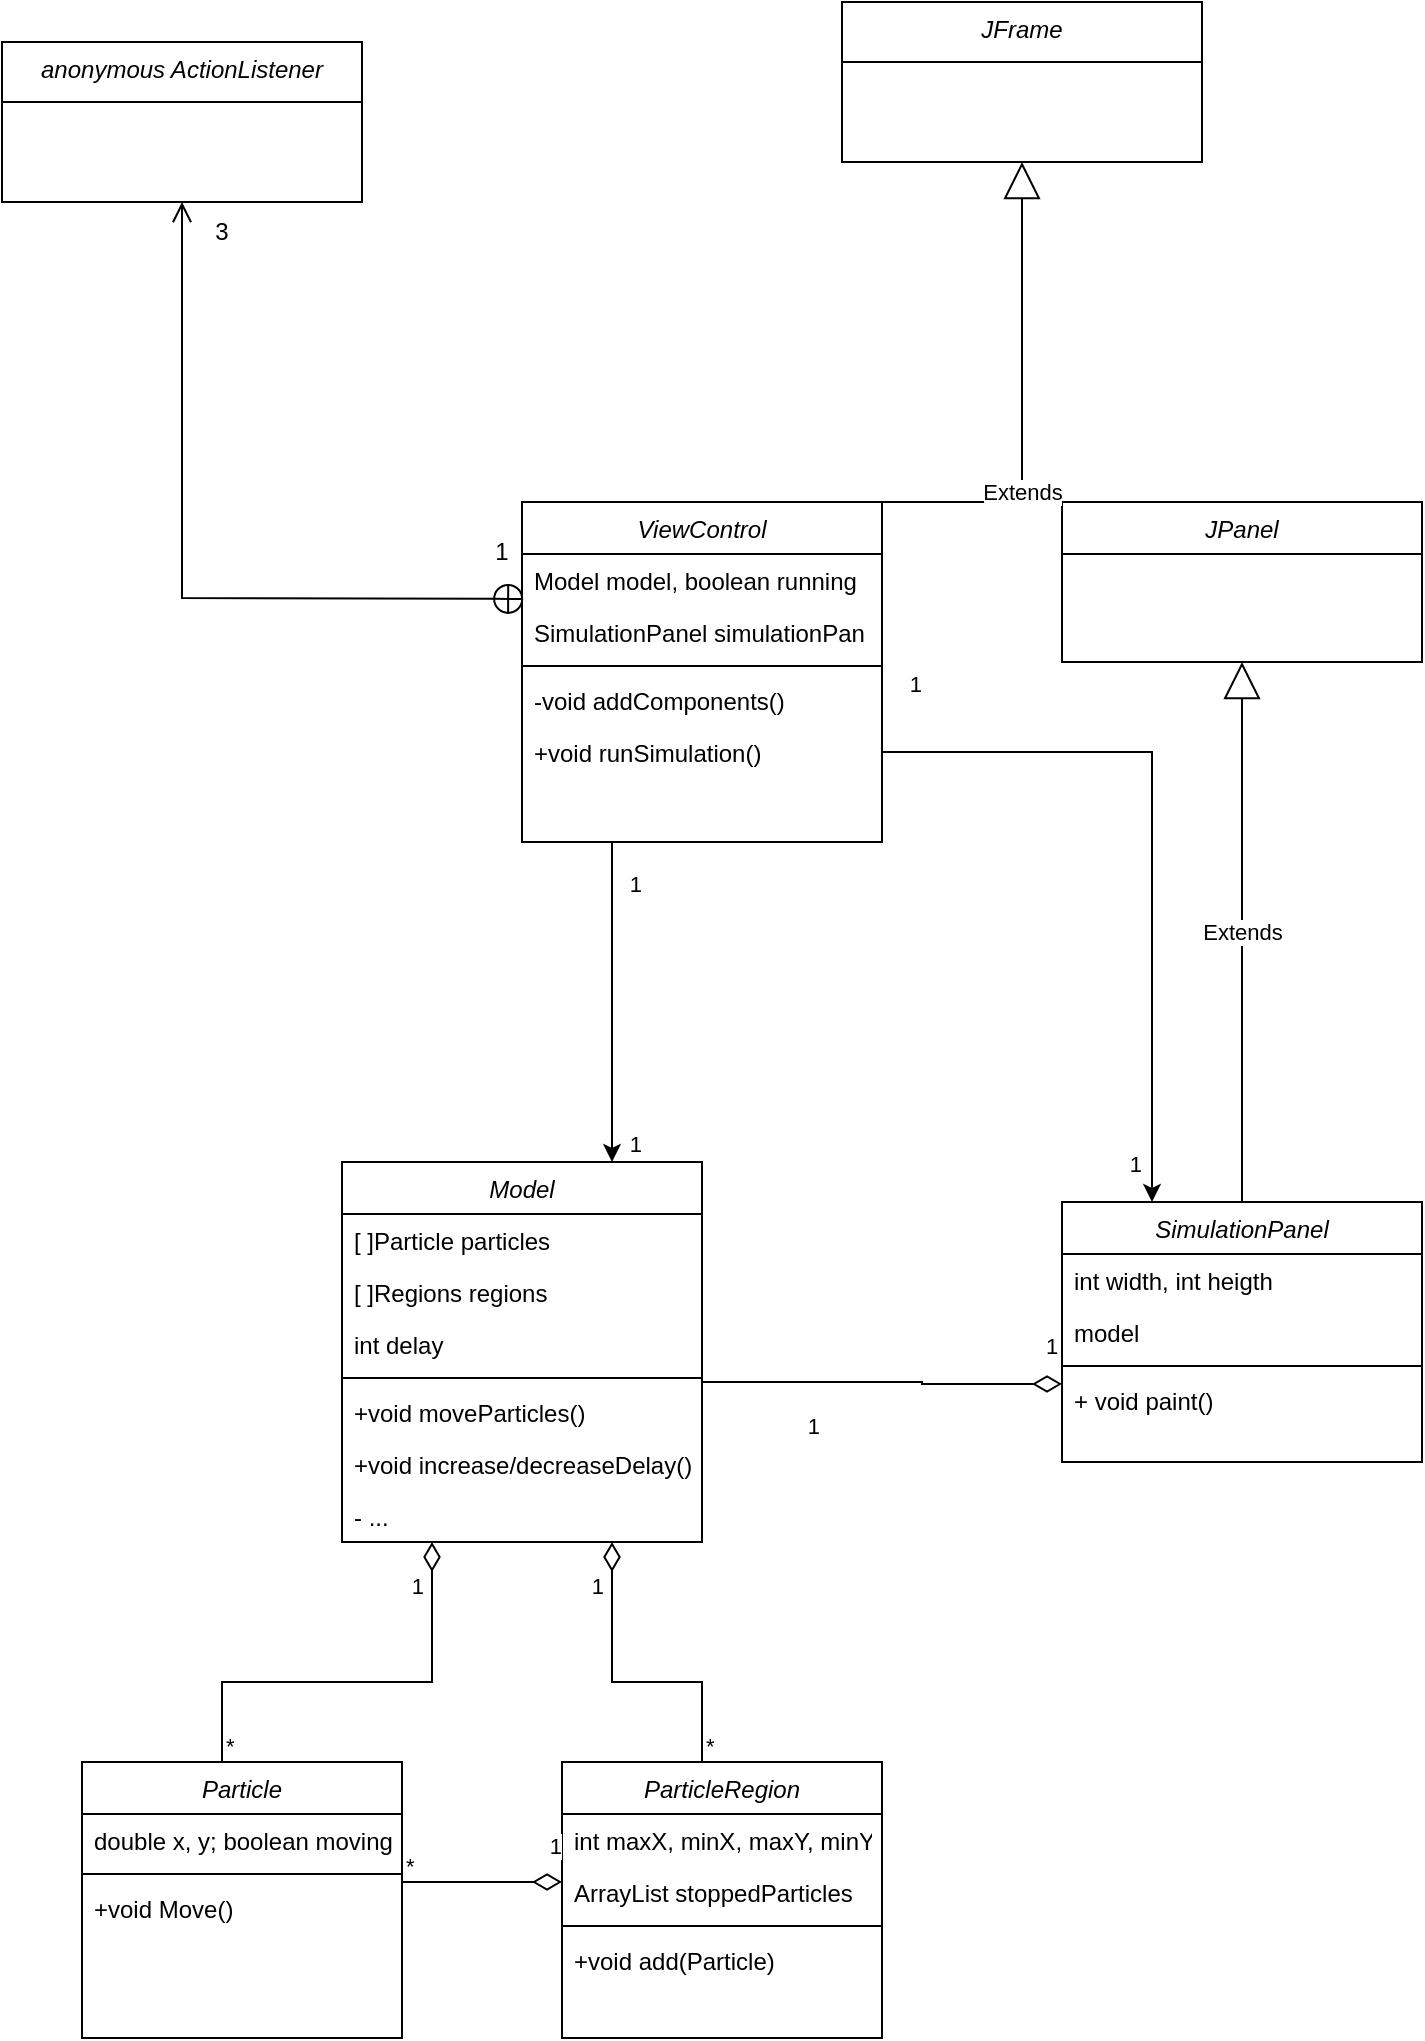 <mxfile version="20.6.0" type="github">
  <diagram id="g2AqXhKXVD_ZB5x05iRY" name="Page-1">
    <mxGraphModel dx="983" dy="1844" grid="1" gridSize="10" guides="1" tooltips="1" connect="1" arrows="1" fold="1" page="1" pageScale="1" pageWidth="827" pageHeight="1169" math="0" shadow="0">
      <root>
        <mxCell id="0" />
        <mxCell id="1" parent="0" />
        <mxCell id="_XKiu6Uh6pyvuRwER4Hc-1" value="Particle&#xa;" style="swimlane;fontStyle=2;align=center;verticalAlign=top;childLayout=stackLayout;horizontal=1;startSize=26;horizontalStack=0;resizeParent=1;resizeLast=0;collapsible=1;marginBottom=0;rounded=0;shadow=0;strokeWidth=1;" vertex="1" parent="1">
          <mxGeometry x="99" y="-250" width="160" height="138" as="geometry">
            <mxRectangle x="230" y="140" width="160" height="26" as="alternateBounds" />
          </mxGeometry>
        </mxCell>
        <mxCell id="_XKiu6Uh6pyvuRwER4Hc-35" value="" style="endArrow=diamondThin;html=1;edgeStyle=orthogonalEdgeStyle;rounded=0;entryX=0.25;entryY=1;entryDx=0;entryDy=0;endFill=0;strokeWidth=1;endSize=12;" edge="1" parent="_XKiu6Uh6pyvuRwER4Hc-1" target="_XKiu6Uh6pyvuRwER4Hc-24">
          <mxGeometry relative="1" as="geometry">
            <mxPoint x="70" as="sourcePoint" />
            <mxPoint x="150" y="-90" as="targetPoint" />
            <Array as="points">
              <mxPoint x="70" y="-40" />
              <mxPoint x="175" y="-40" />
            </Array>
          </mxGeometry>
        </mxCell>
        <mxCell id="_XKiu6Uh6pyvuRwER4Hc-36" value="*" style="edgeLabel;resizable=0;html=1;align=left;verticalAlign=bottom;" connectable="0" vertex="1" parent="_XKiu6Uh6pyvuRwER4Hc-35">
          <mxGeometry x="-1" relative="1" as="geometry" />
        </mxCell>
        <mxCell id="_XKiu6Uh6pyvuRwER4Hc-37" value="1" style="edgeLabel;resizable=0;html=1;align=right;verticalAlign=bottom;" connectable="0" vertex="1" parent="_XKiu6Uh6pyvuRwER4Hc-35">
          <mxGeometry x="1" relative="1" as="geometry">
            <mxPoint x="-4" y="30" as="offset" />
          </mxGeometry>
        </mxCell>
        <mxCell id="_XKiu6Uh6pyvuRwER4Hc-2" value="double x, y; boolean moving " style="text;align=left;verticalAlign=top;spacingLeft=4;spacingRight=4;overflow=hidden;rotatable=0;points=[[0,0.5],[1,0.5]];portConstraint=eastwest;" vertex="1" parent="_XKiu6Uh6pyvuRwER4Hc-1">
          <mxGeometry y="26" width="160" height="26" as="geometry" />
        </mxCell>
        <mxCell id="_XKiu6Uh6pyvuRwER4Hc-5" value="" style="line;html=1;strokeWidth=1;align=left;verticalAlign=middle;spacingTop=-1;spacingLeft=3;spacingRight=3;rotatable=0;labelPosition=right;points=[];portConstraint=eastwest;" vertex="1" parent="_XKiu6Uh6pyvuRwER4Hc-1">
          <mxGeometry y="52" width="160" height="8" as="geometry" />
        </mxCell>
        <mxCell id="_XKiu6Uh6pyvuRwER4Hc-6" value="+void Move()" style="text;align=left;verticalAlign=top;spacingLeft=4;spacingRight=4;overflow=hidden;rotatable=0;points=[[0,0.5],[1,0.5]];portConstraint=eastwest;" vertex="1" parent="_XKiu6Uh6pyvuRwER4Hc-1">
          <mxGeometry y="60" width="160" height="26" as="geometry" />
        </mxCell>
        <mxCell id="_XKiu6Uh6pyvuRwER4Hc-7" value="ParticleRegion" style="swimlane;fontStyle=2;align=center;verticalAlign=top;childLayout=stackLayout;horizontal=1;startSize=26;horizontalStack=0;resizeParent=1;resizeLast=0;collapsible=1;marginBottom=0;rounded=0;shadow=0;strokeWidth=1;" vertex="1" parent="1">
          <mxGeometry x="339" y="-250" width="160" height="138" as="geometry">
            <mxRectangle x="230" y="140" width="160" height="26" as="alternateBounds" />
          </mxGeometry>
        </mxCell>
        <mxCell id="_XKiu6Uh6pyvuRwER4Hc-8" value="int maxX, minX, maxY, minY&#xa;" style="text;align=left;verticalAlign=top;spacingLeft=4;spacingRight=4;overflow=hidden;rotatable=0;points=[[0,0.5],[1,0.5]];portConstraint=eastwest;" vertex="1" parent="_XKiu6Uh6pyvuRwER4Hc-7">
          <mxGeometry y="26" width="160" height="26" as="geometry" />
        </mxCell>
        <mxCell id="_XKiu6Uh6pyvuRwER4Hc-11" value="ArrayList stoppedParticles" style="text;align=left;verticalAlign=top;spacingLeft=4;spacingRight=4;overflow=hidden;rotatable=0;points=[[0,0.5],[1,0.5]];portConstraint=eastwest;" vertex="1" parent="_XKiu6Uh6pyvuRwER4Hc-7">
          <mxGeometry y="52" width="160" height="26" as="geometry" />
        </mxCell>
        <mxCell id="_XKiu6Uh6pyvuRwER4Hc-9" value="" style="line;html=1;strokeWidth=1;align=left;verticalAlign=middle;spacingTop=-1;spacingLeft=3;spacingRight=3;rotatable=0;labelPosition=right;points=[];portConstraint=eastwest;" vertex="1" parent="_XKiu6Uh6pyvuRwER4Hc-7">
          <mxGeometry y="78" width="160" height="8" as="geometry" />
        </mxCell>
        <mxCell id="_XKiu6Uh6pyvuRwER4Hc-10" value="+void add(Particle)" style="text;align=left;verticalAlign=top;spacingLeft=4;spacingRight=4;overflow=hidden;rotatable=0;points=[[0,0.5],[1,0.5]];portConstraint=eastwest;" vertex="1" parent="_XKiu6Uh6pyvuRwER4Hc-7">
          <mxGeometry y="86" width="160" height="26" as="geometry" />
        </mxCell>
        <mxCell id="_XKiu6Uh6pyvuRwER4Hc-21" value="" style="endArrow=diamondThin;html=1;edgeStyle=orthogonalEdgeStyle;rounded=0;endFill=0;endSize=12;" edge="1" parent="1">
          <mxGeometry relative="1" as="geometry">
            <mxPoint x="259" y="-190" as="sourcePoint" />
            <mxPoint x="339" y="-190" as="targetPoint" />
          </mxGeometry>
        </mxCell>
        <mxCell id="_XKiu6Uh6pyvuRwER4Hc-22" value="* " style="edgeLabel;resizable=0;html=1;align=left;verticalAlign=bottom;" connectable="0" vertex="1" parent="_XKiu6Uh6pyvuRwER4Hc-21">
          <mxGeometry x="-1" relative="1" as="geometry" />
        </mxCell>
        <mxCell id="_XKiu6Uh6pyvuRwER4Hc-23" value="1" style="edgeLabel;resizable=0;html=1;align=right;verticalAlign=bottom;" connectable="0" vertex="1" parent="_XKiu6Uh6pyvuRwER4Hc-21">
          <mxGeometry x="1" relative="1" as="geometry">
            <mxPoint y="-10" as="offset" />
          </mxGeometry>
        </mxCell>
        <mxCell id="_XKiu6Uh6pyvuRwER4Hc-24" value="Model&#xa;" style="swimlane;fontStyle=2;align=center;verticalAlign=top;childLayout=stackLayout;horizontal=1;startSize=26;horizontalStack=0;resizeParent=1;resizeLast=0;collapsible=1;marginBottom=0;rounded=0;shadow=0;strokeWidth=1;" vertex="1" parent="1">
          <mxGeometry x="229" y="-550" width="180" height="190" as="geometry">
            <mxRectangle x="230" y="140" width="160" height="26" as="alternateBounds" />
          </mxGeometry>
        </mxCell>
        <mxCell id="_XKiu6Uh6pyvuRwER4Hc-25" value="[ ]Particle particles" style="text;align=left;verticalAlign=top;spacingLeft=4;spacingRight=4;overflow=hidden;rotatable=0;points=[[0,0.5],[1,0.5]];portConstraint=eastwest;" vertex="1" parent="_XKiu6Uh6pyvuRwER4Hc-24">
          <mxGeometry y="26" width="180" height="26" as="geometry" />
        </mxCell>
        <mxCell id="_XKiu6Uh6pyvuRwER4Hc-26" value="[ ]Regions regions&#xa;" style="text;align=left;verticalAlign=top;spacingLeft=4;spacingRight=4;overflow=hidden;rotatable=0;points=[[0,0.5],[1,0.5]];portConstraint=eastwest;rounded=0;shadow=0;html=0;" vertex="1" parent="_XKiu6Uh6pyvuRwER4Hc-24">
          <mxGeometry y="52" width="180" height="26" as="geometry" />
        </mxCell>
        <mxCell id="_XKiu6Uh6pyvuRwER4Hc-27" value="int delay" style="text;align=left;verticalAlign=top;spacingLeft=4;spacingRight=4;overflow=hidden;rotatable=0;points=[[0,0.5],[1,0.5]];portConstraint=eastwest;rounded=0;shadow=0;html=0;" vertex="1" parent="_XKiu6Uh6pyvuRwER4Hc-24">
          <mxGeometry y="78" width="180" height="26" as="geometry" />
        </mxCell>
        <mxCell id="_XKiu6Uh6pyvuRwER4Hc-28" value="" style="line;html=1;strokeWidth=1;align=left;verticalAlign=middle;spacingTop=-1;spacingLeft=3;spacingRight=3;rotatable=0;labelPosition=right;points=[];portConstraint=eastwest;" vertex="1" parent="_XKiu6Uh6pyvuRwER4Hc-24">
          <mxGeometry y="104" width="180" height="8" as="geometry" />
        </mxCell>
        <mxCell id="_XKiu6Uh6pyvuRwER4Hc-29" value="+void moveParticles()" style="text;align=left;verticalAlign=top;spacingLeft=4;spacingRight=4;overflow=hidden;rotatable=0;points=[[0,0.5],[1,0.5]];portConstraint=eastwest;" vertex="1" parent="_XKiu6Uh6pyvuRwER4Hc-24">
          <mxGeometry y="112" width="180" height="26" as="geometry" />
        </mxCell>
        <mxCell id="_XKiu6Uh6pyvuRwER4Hc-30" value="+void increase/decreaseDelay()" style="text;align=left;verticalAlign=top;spacingLeft=4;spacingRight=4;overflow=hidden;rotatable=0;points=[[0,0.5],[1,0.5]];portConstraint=eastwest;" vertex="1" parent="_XKiu6Uh6pyvuRwER4Hc-24">
          <mxGeometry y="138" width="180" height="26" as="geometry" />
        </mxCell>
        <mxCell id="_XKiu6Uh6pyvuRwER4Hc-92" value="- ... " style="text;align=left;verticalAlign=top;spacingLeft=4;spacingRight=4;overflow=hidden;rotatable=0;points=[[0,0.5],[1,0.5]];portConstraint=eastwest;" vertex="1" parent="_XKiu6Uh6pyvuRwER4Hc-24">
          <mxGeometry y="164" width="180" height="26" as="geometry" />
        </mxCell>
        <mxCell id="_XKiu6Uh6pyvuRwER4Hc-38" value="" style="endArrow=diamondThin;html=1;edgeStyle=orthogonalEdgeStyle;rounded=0;startArrow=none;startFill=0;endFill=0;endSize=12;startSize=8;" edge="1" parent="1">
          <mxGeometry relative="1" as="geometry">
            <mxPoint x="409" y="-250" as="sourcePoint" />
            <mxPoint x="364" y="-360" as="targetPoint" />
            <Array as="points">
              <mxPoint x="409" y="-290" />
              <mxPoint x="364" y="-290" />
              <mxPoint x="364" y="-360" />
            </Array>
          </mxGeometry>
        </mxCell>
        <mxCell id="_XKiu6Uh6pyvuRwER4Hc-39" value="*" style="edgeLabel;resizable=0;html=1;align=left;verticalAlign=bottom;" connectable="0" vertex="1" parent="_XKiu6Uh6pyvuRwER4Hc-38">
          <mxGeometry x="-1" relative="1" as="geometry" />
        </mxCell>
        <mxCell id="_XKiu6Uh6pyvuRwER4Hc-40" value="1" style="edgeLabel;resizable=0;html=1;align=right;verticalAlign=bottom;" connectable="0" vertex="1" parent="_XKiu6Uh6pyvuRwER4Hc-38">
          <mxGeometry x="1" relative="1" as="geometry">
            <mxPoint x="-4" y="30" as="offset" />
          </mxGeometry>
        </mxCell>
        <mxCell id="_XKiu6Uh6pyvuRwER4Hc-41" value="SimulationPanel&#xa;" style="swimlane;fontStyle=2;align=center;verticalAlign=top;childLayout=stackLayout;horizontal=1;startSize=26;horizontalStack=0;resizeParent=1;resizeLast=0;collapsible=1;marginBottom=0;rounded=0;shadow=0;strokeWidth=1;" vertex="1" parent="1">
          <mxGeometry x="589" y="-530" width="180" height="130" as="geometry">
            <mxRectangle x="230" y="140" width="160" height="26" as="alternateBounds" />
          </mxGeometry>
        </mxCell>
        <mxCell id="_XKiu6Uh6pyvuRwER4Hc-42" value="int width, int heigth" style="text;align=left;verticalAlign=top;spacingLeft=4;spacingRight=4;overflow=hidden;rotatable=0;points=[[0,0.5],[1,0.5]];portConstraint=eastwest;" vertex="1" parent="_XKiu6Uh6pyvuRwER4Hc-41">
          <mxGeometry y="26" width="180" height="26" as="geometry" />
        </mxCell>
        <mxCell id="_XKiu6Uh6pyvuRwER4Hc-43" value="model" style="text;align=left;verticalAlign=top;spacingLeft=4;spacingRight=4;overflow=hidden;rotatable=0;points=[[0,0.5],[1,0.5]];portConstraint=eastwest;rounded=0;shadow=0;html=0;" vertex="1" parent="_XKiu6Uh6pyvuRwER4Hc-41">
          <mxGeometry y="52" width="180" height="26" as="geometry" />
        </mxCell>
        <mxCell id="_XKiu6Uh6pyvuRwER4Hc-45" value="" style="line;html=1;strokeWidth=1;align=left;verticalAlign=middle;spacingTop=-1;spacingLeft=3;spacingRight=3;rotatable=0;labelPosition=right;points=[];portConstraint=eastwest;" vertex="1" parent="_XKiu6Uh6pyvuRwER4Hc-41">
          <mxGeometry y="78" width="180" height="8" as="geometry" />
        </mxCell>
        <mxCell id="_XKiu6Uh6pyvuRwER4Hc-46" value="+ void paint()" style="text;align=left;verticalAlign=top;spacingLeft=4;spacingRight=4;overflow=hidden;rotatable=0;points=[[0,0.5],[1,0.5]];portConstraint=eastwest;" vertex="1" parent="_XKiu6Uh6pyvuRwER4Hc-41">
          <mxGeometry y="86" width="180" height="26" as="geometry" />
        </mxCell>
        <mxCell id="_XKiu6Uh6pyvuRwER4Hc-48" value="JPanel&#xa;" style="swimlane;fontStyle=2;align=center;verticalAlign=top;childLayout=stackLayout;horizontal=1;startSize=26;horizontalStack=0;resizeParent=1;resizeLast=0;collapsible=1;marginBottom=0;rounded=0;shadow=0;strokeWidth=1;" vertex="1" parent="1">
          <mxGeometry x="589" y="-880" width="180" height="80" as="geometry">
            <mxRectangle x="230" y="140" width="160" height="26" as="alternateBounds" />
          </mxGeometry>
        </mxCell>
        <mxCell id="_XKiu6Uh6pyvuRwER4Hc-57" value="" style="endArrow=none;html=1;edgeStyle=orthogonalEdgeStyle;rounded=0;entryX=1;entryY=0.5;entryDx=0;entryDy=0;exitX=0;exitY=0.5;exitDx=0;exitDy=0;endFill=0;endSize=6;startArrow=diamondThin;startFill=0;targetPerimeterSpacing=0;startSize=12;" edge="1" parent="1" target="_XKiu6Uh6pyvuRwER4Hc-27">
          <mxGeometry relative="1" as="geometry">
            <mxPoint x="589" y="-439.0" as="sourcePoint" />
            <mxPoint x="489" y="-530" as="targetPoint" />
            <Array as="points">
              <mxPoint x="519" y="-439" />
              <mxPoint x="519" y="-440" />
            </Array>
          </mxGeometry>
        </mxCell>
        <mxCell id="_XKiu6Uh6pyvuRwER4Hc-58" value="1" style="edgeLabel;resizable=0;html=1;align=left;verticalAlign=bottom;" connectable="0" vertex="1" parent="_XKiu6Uh6pyvuRwER4Hc-57">
          <mxGeometry x="-1" relative="1" as="geometry">
            <mxPoint x="-10" y="-11" as="offset" />
          </mxGeometry>
        </mxCell>
        <mxCell id="_XKiu6Uh6pyvuRwER4Hc-59" value="1" style="edgeLabel;resizable=0;html=1;align=right;verticalAlign=bottom;" connectable="0" vertex="1" parent="_XKiu6Uh6pyvuRwER4Hc-57">
          <mxGeometry x="1" relative="1" as="geometry">
            <mxPoint x="110" y="-322" as="offset" />
          </mxGeometry>
        </mxCell>
        <mxCell id="_XKiu6Uh6pyvuRwER4Hc-60" value="ViewControl" style="swimlane;fontStyle=2;align=center;verticalAlign=top;childLayout=stackLayout;horizontal=1;startSize=26;horizontalStack=0;resizeParent=1;resizeLast=0;collapsible=1;marginBottom=0;rounded=0;shadow=0;strokeWidth=1;" vertex="1" parent="1">
          <mxGeometry x="319" y="-880" width="180" height="170" as="geometry">
            <mxRectangle x="230" y="140" width="160" height="26" as="alternateBounds" />
          </mxGeometry>
        </mxCell>
        <mxCell id="_XKiu6Uh6pyvuRwER4Hc-61" value="Model model, boolean running " style="text;align=left;verticalAlign=top;spacingLeft=4;spacingRight=4;overflow=hidden;rotatable=0;points=[[0,0.5],[1,0.5]];portConstraint=eastwest;" vertex="1" parent="_XKiu6Uh6pyvuRwER4Hc-60">
          <mxGeometry y="26" width="180" height="26" as="geometry" />
        </mxCell>
        <mxCell id="_XKiu6Uh6pyvuRwER4Hc-62" value="SimulationPanel simulationPan" style="text;align=left;verticalAlign=top;spacingLeft=4;spacingRight=4;overflow=hidden;rotatable=0;points=[[0,0.5],[1,0.5]];portConstraint=eastwest;rounded=0;shadow=0;html=0;" vertex="1" parent="_XKiu6Uh6pyvuRwER4Hc-60">
          <mxGeometry y="52" width="180" height="26" as="geometry" />
        </mxCell>
        <mxCell id="_XKiu6Uh6pyvuRwER4Hc-64" value="" style="line;html=1;strokeWidth=1;align=left;verticalAlign=middle;spacingTop=-1;spacingLeft=3;spacingRight=3;rotatable=0;labelPosition=right;points=[];portConstraint=eastwest;" vertex="1" parent="_XKiu6Uh6pyvuRwER4Hc-60">
          <mxGeometry y="78" width="180" height="8" as="geometry" />
        </mxCell>
        <mxCell id="_XKiu6Uh6pyvuRwER4Hc-65" value="-void addComponents()" style="text;align=left;verticalAlign=top;spacingLeft=4;spacingRight=4;overflow=hidden;rotatable=0;points=[[0,0.5],[1,0.5]];portConstraint=eastwest;" vertex="1" parent="_XKiu6Uh6pyvuRwER4Hc-60">
          <mxGeometry y="86" width="180" height="26" as="geometry" />
        </mxCell>
        <mxCell id="_XKiu6Uh6pyvuRwER4Hc-66" value="+void runSimulation()" style="text;align=left;verticalAlign=top;spacingLeft=4;spacingRight=4;overflow=hidden;rotatable=0;points=[[0,0.5],[1,0.5]];portConstraint=eastwest;" vertex="1" parent="_XKiu6Uh6pyvuRwER4Hc-60">
          <mxGeometry y="112" width="180" height="26" as="geometry" />
        </mxCell>
        <mxCell id="_XKiu6Uh6pyvuRwER4Hc-67" value="JFrame&#xa;" style="swimlane;fontStyle=2;align=center;verticalAlign=top;childLayout=stackLayout;horizontal=1;startSize=30;horizontalStack=0;resizeParent=1;resizeLast=0;collapsible=1;marginBottom=0;rounded=0;shadow=0;strokeWidth=1;" vertex="1" parent="1">
          <mxGeometry x="479" y="-1130" width="180" height="80" as="geometry">
            <mxRectangle x="230" y="140" width="160" height="26" as="alternateBounds" />
          </mxGeometry>
        </mxCell>
        <mxCell id="_XKiu6Uh6pyvuRwER4Hc-69" value="anonymous ActionListener" style="swimlane;fontStyle=2;align=center;verticalAlign=top;childLayout=stackLayout;horizontal=1;startSize=30;horizontalStack=0;resizeParent=1;resizeLast=0;collapsible=1;marginBottom=0;rounded=0;shadow=0;strokeWidth=1;" vertex="1" parent="1">
          <mxGeometry x="59" y="-1110" width="180" height="80" as="geometry">
            <mxRectangle x="230" y="140" width="160" height="26" as="alternateBounds" />
          </mxGeometry>
        </mxCell>
        <mxCell id="_XKiu6Uh6pyvuRwER4Hc-76" value="Extends" style="endArrow=block;endSize=16;endFill=0;html=1;rounded=0;exitX=0.5;exitY=0;exitDx=0;exitDy=0;" edge="1" parent="1" source="_XKiu6Uh6pyvuRwER4Hc-60">
          <mxGeometry width="160" relative="1" as="geometry">
            <mxPoint x="299" y="-780" as="sourcePoint" />
            <mxPoint x="569" y="-1050" as="targetPoint" />
            <Array as="points">
              <mxPoint x="569" y="-880" />
            </Array>
          </mxGeometry>
        </mxCell>
        <mxCell id="_XKiu6Uh6pyvuRwER4Hc-78" value="Extends" style="endArrow=block;endSize=16;endFill=0;html=1;rounded=0;exitX=0.5;exitY=0;exitDx=0;exitDy=0;entryX=0.5;entryY=1;entryDx=0;entryDy=0;" edge="1" parent="1" source="_XKiu6Uh6pyvuRwER4Hc-41" target="_XKiu6Uh6pyvuRwER4Hc-48">
          <mxGeometry width="160" relative="1" as="geometry">
            <mxPoint x="299" y="-780" as="sourcePoint" />
            <mxPoint x="459" y="-780" as="targetPoint" />
          </mxGeometry>
        </mxCell>
        <mxCell id="_XKiu6Uh6pyvuRwER4Hc-81" value="" style="endArrow=classic;html=1;rounded=0;exitX=0.25;exitY=1;exitDx=0;exitDy=0;entryX=0.75;entryY=0;entryDx=0;entryDy=0;" edge="1" parent="1" source="_XKiu6Uh6pyvuRwER4Hc-60" target="_XKiu6Uh6pyvuRwER4Hc-24">
          <mxGeometry width="50" height="50" relative="1" as="geometry">
            <mxPoint x="359" y="-440" as="sourcePoint" />
            <mxPoint x="419" y="-640" as="targetPoint" />
            <Array as="points" />
          </mxGeometry>
        </mxCell>
        <mxCell id="_XKiu6Uh6pyvuRwER4Hc-82" value="" style="endArrow=classic;html=1;rounded=0;exitX=1;exitY=0.5;exitDx=0;exitDy=0;entryX=0.25;entryY=0;entryDx=0;entryDy=0;" edge="1" parent="1" source="_XKiu6Uh6pyvuRwER4Hc-66" target="_XKiu6Uh6pyvuRwER4Hc-41">
          <mxGeometry width="50" height="50" relative="1" as="geometry">
            <mxPoint x="374" y="-700" as="sourcePoint" />
            <mxPoint x="329" y="-520" as="targetPoint" />
            <Array as="points">
              <mxPoint x="634" y="-755" />
            </Array>
          </mxGeometry>
        </mxCell>
        <mxCell id="_XKiu6Uh6pyvuRwER4Hc-83" value="" style="endArrow=open;startArrow=circlePlus;endFill=0;startFill=0;endSize=8;html=1;rounded=0;entryX=0.5;entryY=1;entryDx=0;entryDy=0;exitX=0.006;exitY=-0.136;exitDx=0;exitDy=0;exitPerimeter=0;" edge="1" parent="1" source="_XKiu6Uh6pyvuRwER4Hc-62" target="_XKiu6Uh6pyvuRwER4Hc-69">
          <mxGeometry width="160" relative="1" as="geometry">
            <mxPoint x="309" y="-795" as="sourcePoint" />
            <mxPoint x="219" y="-850" as="targetPoint" />
            <Array as="points">
              <mxPoint x="149" y="-832" />
            </Array>
          </mxGeometry>
        </mxCell>
        <mxCell id="_XKiu6Uh6pyvuRwER4Hc-84" value="3" style="text;html=1;strokeColor=none;fillColor=none;align=center;verticalAlign=middle;whiteSpace=wrap;rounded=0;" vertex="1" parent="1">
          <mxGeometry x="139" y="-1030" width="60" height="30" as="geometry" />
        </mxCell>
        <mxCell id="_XKiu6Uh6pyvuRwER4Hc-85" value="1" style="text;html=1;strokeColor=none;fillColor=none;align=center;verticalAlign=middle;whiteSpace=wrap;rounded=0;" vertex="1" parent="1">
          <mxGeometry x="279" y="-870" width="60" height="30" as="geometry" />
        </mxCell>
        <mxCell id="_XKiu6Uh6pyvuRwER4Hc-87" value="1" style="edgeLabel;resizable=0;html=1;align=right;verticalAlign=bottom;" connectable="0" vertex="1" parent="1">
          <mxGeometry x="629.003" y="-540.005" as="geometry" />
        </mxCell>
        <mxCell id="_XKiu6Uh6pyvuRwER4Hc-88" value="1" style="edgeLabel;resizable=0;html=1;align=right;verticalAlign=bottom;" connectable="0" vertex="1" parent="1">
          <mxGeometry x="379.003" y="-680.005" as="geometry" />
        </mxCell>
        <mxCell id="_XKiu6Uh6pyvuRwER4Hc-89" value="1" style="edgeLabel;resizable=0;html=1;align=right;verticalAlign=bottom;" connectable="0" vertex="1" parent="1">
          <mxGeometry x="379.003" y="-550.005" as="geometry" />
        </mxCell>
        <mxCell id="_XKiu6Uh6pyvuRwER4Hc-90" value="1" style="edgeLabel;resizable=0;html=1;align=right;verticalAlign=bottom;" connectable="0" vertex="1" parent="1">
          <mxGeometry x="468.953" y="-409.395" as="geometry" />
        </mxCell>
      </root>
    </mxGraphModel>
  </diagram>
</mxfile>
